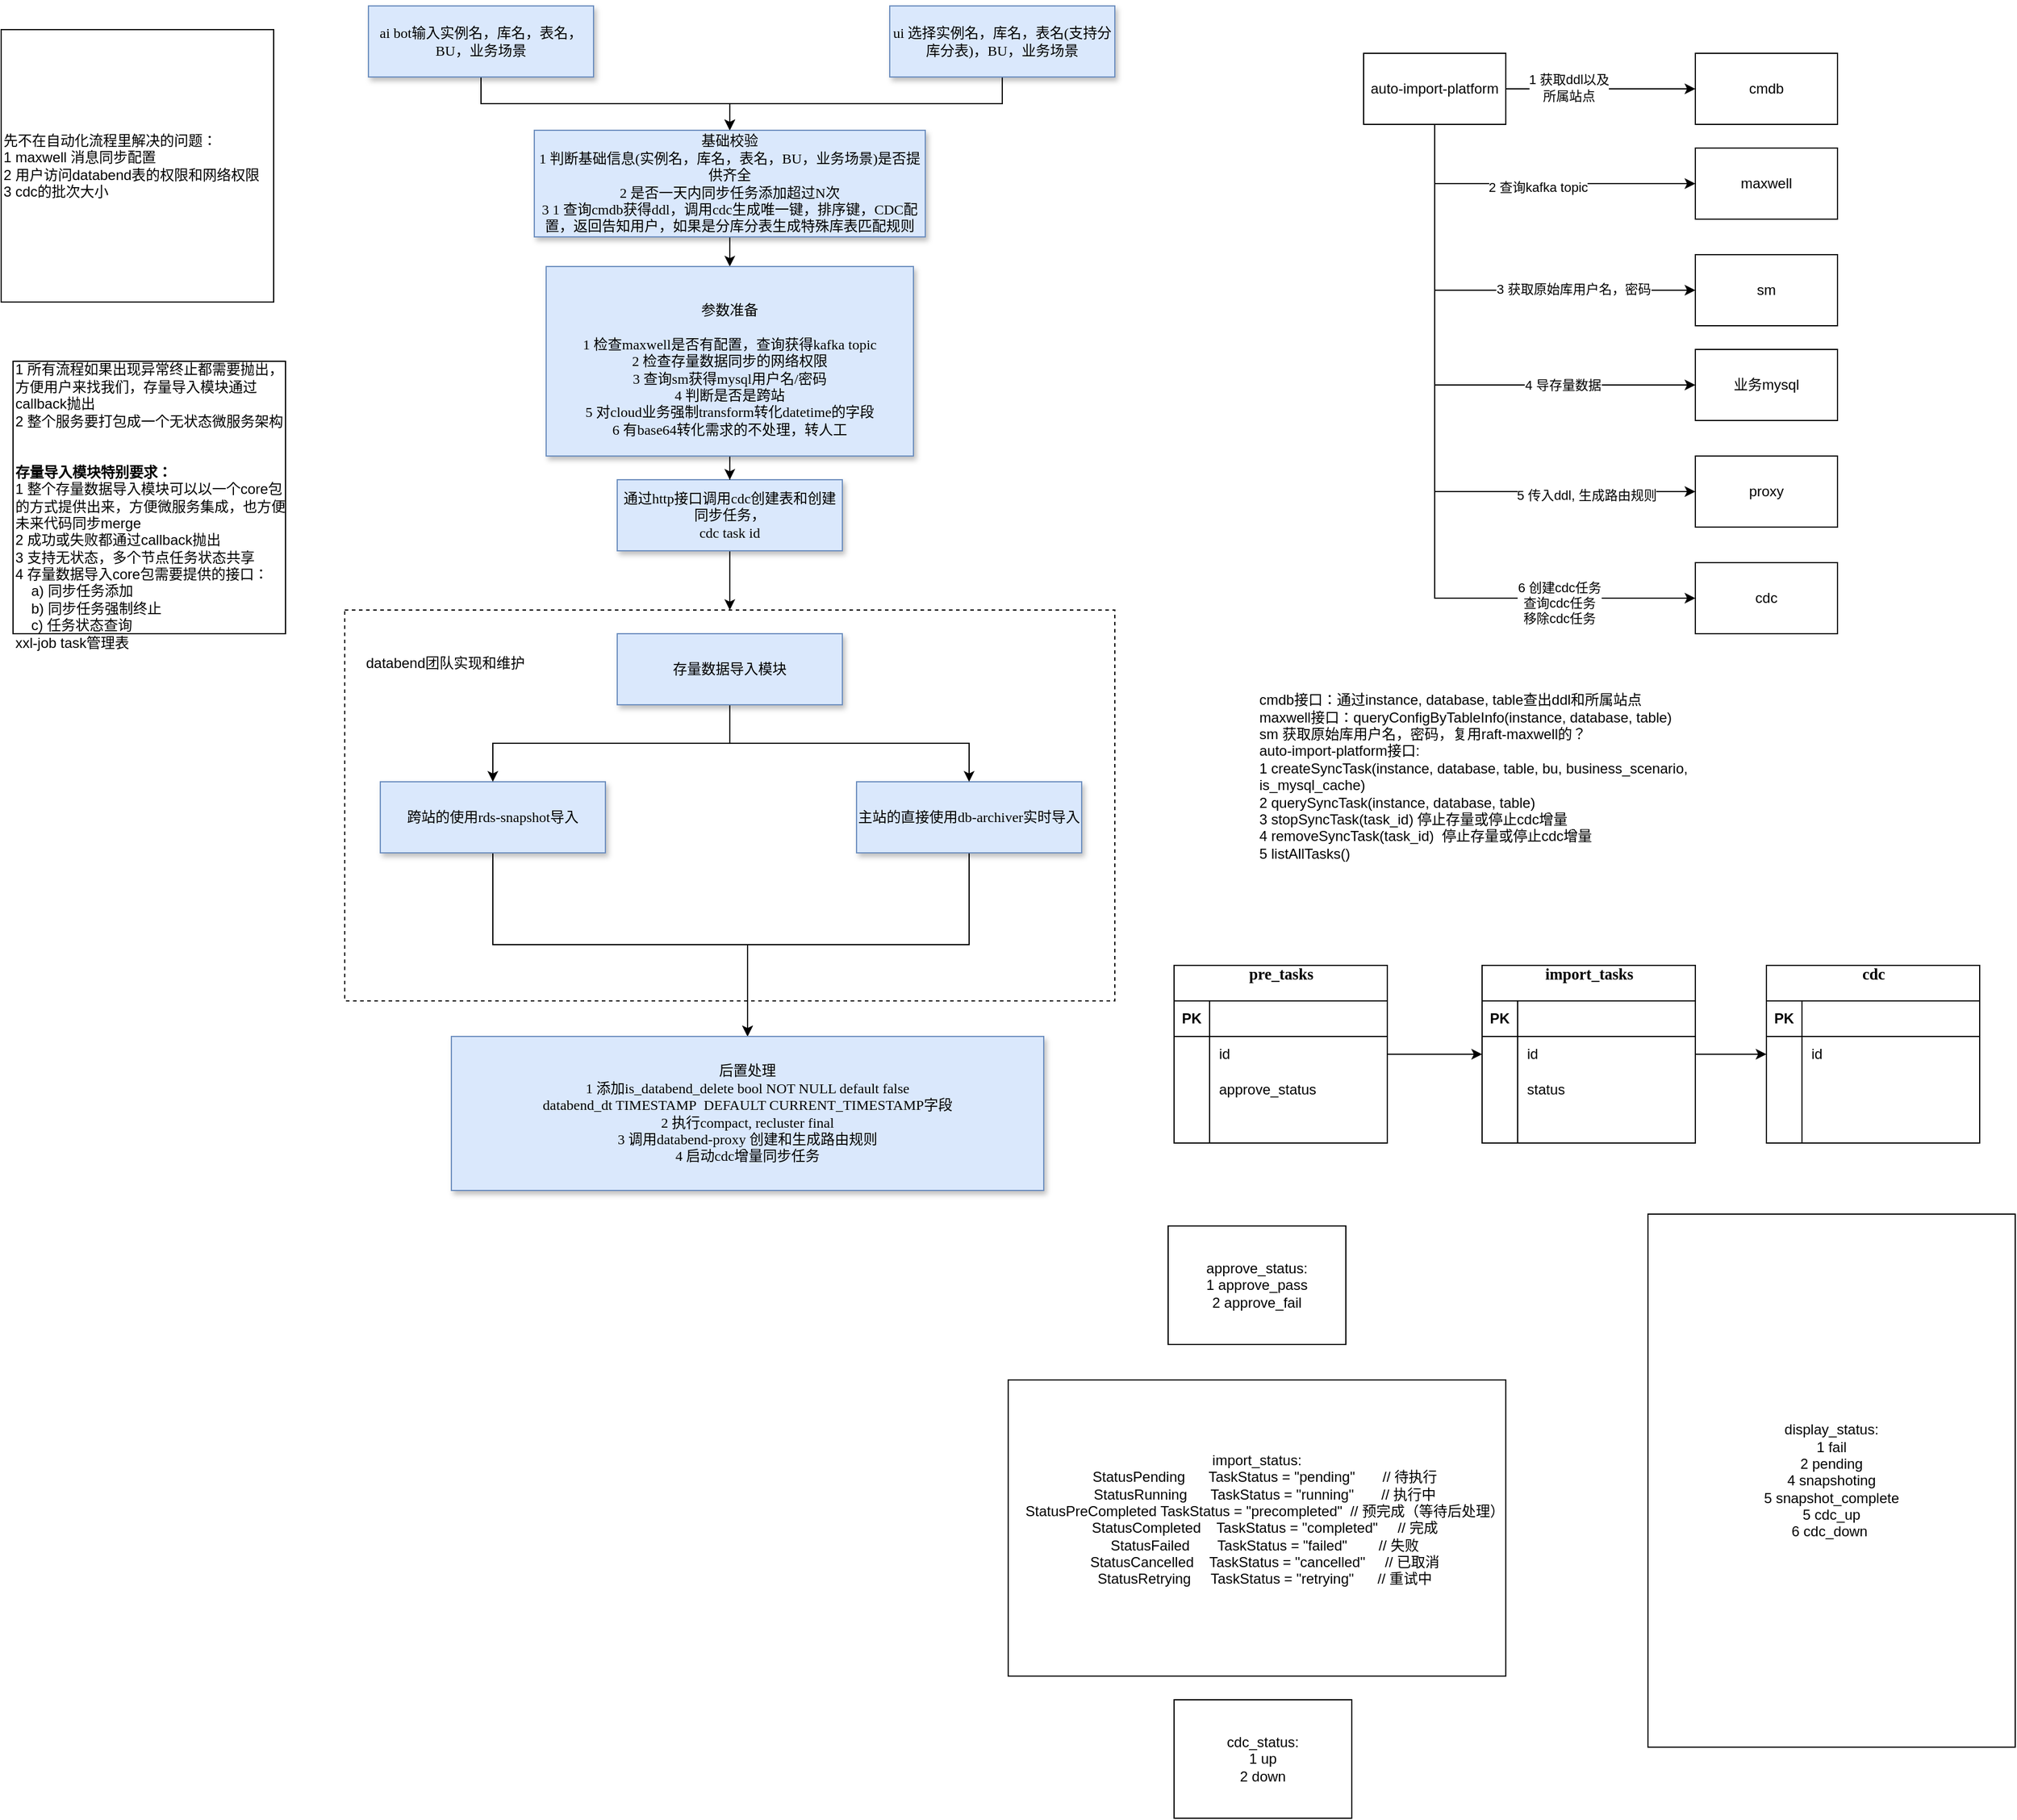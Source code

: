 <mxfile version="28.1.1">
  <diagram name="第 1 页" id="ok5eM8aEzvTDwAsDHWP3">
    <mxGraphModel dx="1234" dy="754" grid="1" gridSize="10" guides="1" tooltips="1" connect="1" arrows="1" fold="1" page="1" pageScale="1" pageWidth="3300" pageHeight="2339" math="0" shadow="0">
      <root>
        <mxCell id="0" />
        <mxCell id="1" parent="0" />
        <mxCell id="KAoqbuFpRRKg9R8WhbED-85" value="approve_status:&lt;div&gt;1 approve_pass&lt;/div&gt;&lt;div&gt;2 approve_fail&lt;/div&gt;" style="rounded=0;whiteSpace=wrap;html=1;" vertex="1" parent="1">
          <mxGeometry x="1005" y="1080" width="150" height="100" as="geometry" />
        </mxCell>
        <mxCell id="KAoqbuFpRRKg9R8WhbED-88" value="display_status:&lt;div&gt;1 fail&lt;/div&gt;&lt;div&gt;2 pending&lt;br&gt;&lt;/div&gt;&lt;div&gt;4 snapshoting&lt;/div&gt;&lt;div&gt;5 snapshot_complete&lt;/div&gt;&lt;div&gt;5 cdc_up&lt;/div&gt;&lt;div&gt;6 cdc_down&amp;nbsp;&lt;/div&gt;" style="rounded=0;whiteSpace=wrap;html=1;" vertex="1" parent="1">
          <mxGeometry x="1410" y="1070" width="310" height="450" as="geometry" />
        </mxCell>
        <mxCell id="xMNQ2bIqRYN8AZYjcFee-29" value="" style="rounded=0;whiteSpace=wrap;html=1;dashed=1;" parent="1" vertex="1">
          <mxGeometry x="310" y="560" width="650" height="330" as="geometry" />
        </mxCell>
        <mxCell id="xMNQ2bIqRYN8AZYjcFee-4" style="edgeStyle=orthogonalEdgeStyle;rounded=0;orthogonalLoop=1;jettySize=auto;html=1;exitX=0.5;exitY=1;exitDx=0;exitDy=0;entryX=0.5;entryY=0;entryDx=0;entryDy=0;" parent="1" source="xMNQ2bIqRYN8AZYjcFee-2" target="xMNQ2bIqRYN8AZYjcFee-3" edge="1">
          <mxGeometry relative="1" as="geometry" />
        </mxCell>
        <mxCell id="xMNQ2bIqRYN8AZYjcFee-2" value="ui 选择实例名，库名，表名(支持分库分表)，BU，业务场景" style="rounded=0;whiteSpace=wrap;html=1;fillColor=#dae8fc;strokeColor=#6c8ebf;shadow=1;fontFamily=Tahoma;" parent="1" vertex="1">
          <mxGeometry x="770" y="50" width="190" height="60" as="geometry" />
        </mxCell>
        <mxCell id="KAoqbuFpRRKg9R8WhbED-4" style="edgeStyle=orthogonalEdgeStyle;rounded=0;orthogonalLoop=1;jettySize=auto;html=1;exitX=0.5;exitY=1;exitDx=0;exitDy=0;entryX=0.5;entryY=0;entryDx=0;entryDy=0;" edge="1" parent="1" source="xMNQ2bIqRYN8AZYjcFee-3" target="KAoqbuFpRRKg9R8WhbED-3">
          <mxGeometry relative="1" as="geometry" />
        </mxCell>
        <mxCell id="xMNQ2bIqRYN8AZYjcFee-3" value="&lt;br&gt;基础校验&lt;br&gt;&lt;div&gt;1 判断基础信息(&lt;span style=&quot;background-color: transparent; color: light-dark(rgb(0, 0, 0), rgb(255, 255, 255));&quot;&gt;实例名，库名，表名，BU，业务场景&lt;/span&gt;&lt;span style=&quot;background-color: transparent; color: light-dark(rgb(0, 0, 0), rgb(255, 255, 255));&quot;&gt;)是否提供齐全&lt;/span&gt;&lt;/div&gt;&lt;div&gt;&lt;span style=&quot;background-color: transparent; color: light-dark(rgb(0, 0, 0), rgb(255, 255, 255));&quot;&gt;2 是否一天内同步任务添加超过N次&lt;/span&gt;&lt;/div&gt;&lt;div&gt;&lt;span style=&quot;background-color: transparent; color: light-dark(rgb(0, 0, 0), rgb(255, 255, 255));&quot;&gt;3&amp;nbsp;&lt;/span&gt;1 查询cmdb获得ddl&lt;span style=&quot;color: light-dark(rgb(0, 0, 0), rgb(255, 255, 255)); background-color: transparent;&quot;&gt;，调用cdc生成唯一键，排序键，CDC配置，返回告知用户，如果是分库分表生成特殊库表匹配规则&lt;/span&gt;&lt;span style=&quot;background-color: transparent; color: light-dark(rgb(0, 0, 0), rgb(255, 255, 255));&quot;&gt;&lt;br&gt;&lt;br&gt;&lt;/span&gt;&lt;/div&gt;" style="rounded=0;whiteSpace=wrap;html=1;fillColor=#dae8fc;strokeColor=#6c8ebf;shadow=1;fontFamily=Tahoma;" parent="1" vertex="1">
          <mxGeometry x="470" y="155" width="330" height="90" as="geometry" />
        </mxCell>
        <mxCell id="xMNQ2bIqRYN8AZYjcFee-16" style="edgeStyle=orthogonalEdgeStyle;rounded=0;orthogonalLoop=1;jettySize=auto;html=1;exitX=0.5;exitY=1;exitDx=0;exitDy=0;entryX=0.5;entryY=0;entryDx=0;entryDy=0;" parent="1" source="xMNQ2bIqRYN8AZYjcFee-5" target="xMNQ2bIqRYN8AZYjcFee-19" edge="1">
          <mxGeometry relative="1" as="geometry">
            <mxPoint x="655" y="870" as="targetPoint" />
          </mxGeometry>
        </mxCell>
        <mxCell id="xMNQ2bIqRYN8AZYjcFee-5" value="跨站的使用rds-snapshot导入" style="rounded=0;whiteSpace=wrap;html=1;fillColor=#dae8fc;strokeColor=#6c8ebf;shadow=1;fontFamily=Tahoma;" parent="1" vertex="1">
          <mxGeometry x="340" y="705" width="190" height="60" as="geometry" />
        </mxCell>
        <mxCell id="xMNQ2bIqRYN8AZYjcFee-11" style="edgeStyle=orthogonalEdgeStyle;rounded=0;orthogonalLoop=1;jettySize=auto;html=1;exitX=0.5;exitY=1;exitDx=0;exitDy=0;entryX=0.5;entryY=0;entryDx=0;entryDy=0;" parent="1" source="xMNQ2bIqRYN8AZYjcFee-6" edge="1" target="xMNQ2bIqRYN8AZYjcFee-29">
          <mxGeometry relative="1" as="geometry">
            <mxPoint x="635" y="550" as="targetPoint" />
          </mxGeometry>
        </mxCell>
        <mxCell id="xMNQ2bIqRYN8AZYjcFee-6" value="通过http接口调用cdc创建表和创建同步任务，&lt;div&gt;cdc task id&lt;/div&gt;" style="rounded=0;whiteSpace=wrap;html=1;fillColor=#dae8fc;strokeColor=#6c8ebf;shadow=1;fontFamily=Tahoma;" parent="1" vertex="1">
          <mxGeometry x="540" y="450" width="190" height="60" as="geometry" />
        </mxCell>
        <mxCell id="xMNQ2bIqRYN8AZYjcFee-18" style="edgeStyle=orthogonalEdgeStyle;rounded=0;orthogonalLoop=1;jettySize=auto;html=1;exitX=0.5;exitY=1;exitDx=0;exitDy=0;" parent="1" source="xMNQ2bIqRYN8AZYjcFee-8" target="xMNQ2bIqRYN8AZYjcFee-19" edge="1">
          <mxGeometry relative="1" as="geometry">
            <mxPoint x="655" y="870" as="targetPoint" />
          </mxGeometry>
        </mxCell>
        <mxCell id="xMNQ2bIqRYN8AZYjcFee-8" value="主站的直接使用db-archiver实时导入" style="rounded=0;whiteSpace=wrap;html=1;fillColor=#dae8fc;strokeColor=#6c8ebf;shadow=1;fontFamily=Tahoma;" parent="1" vertex="1">
          <mxGeometry x="742" y="705" width="190" height="60" as="geometry" />
        </mxCell>
        <mxCell id="xMNQ2bIqRYN8AZYjcFee-13" style="edgeStyle=orthogonalEdgeStyle;rounded=0;orthogonalLoop=1;jettySize=auto;html=1;exitX=0.5;exitY=1;exitDx=0;exitDy=0;entryX=0.5;entryY=0;entryDx=0;entryDy=0;" parent="1" source="xMNQ2bIqRYN8AZYjcFee-12" target="xMNQ2bIqRYN8AZYjcFee-5" edge="1">
          <mxGeometry relative="1" as="geometry" />
        </mxCell>
        <mxCell id="xMNQ2bIqRYN8AZYjcFee-14" style="edgeStyle=orthogonalEdgeStyle;rounded=0;orthogonalLoop=1;jettySize=auto;html=1;exitX=0.5;exitY=1;exitDx=0;exitDy=0;" parent="1" source="xMNQ2bIqRYN8AZYjcFee-12" target="xMNQ2bIqRYN8AZYjcFee-8" edge="1">
          <mxGeometry relative="1" as="geometry" />
        </mxCell>
        <mxCell id="xMNQ2bIqRYN8AZYjcFee-12" value="存量数据导入模块" style="rounded=0;whiteSpace=wrap;html=1;fillColor=#dae8fc;strokeColor=#6c8ebf;shadow=1;fontFamily=Tahoma;" parent="1" vertex="1">
          <mxGeometry x="540" y="580" width="190" height="60" as="geometry" />
        </mxCell>
        <mxCell id="xMNQ2bIqRYN8AZYjcFee-19" value="后置处理&lt;br&gt;1 添加&lt;span style=&quot;background-color: transparent;&quot;&gt;is_databend_delete bool NOT NULL default false&lt;/span&gt;&lt;div&gt;databend_dt TIMESTAMP&amp;nbsp; DEFAULT CURRENT_TIMESTAMP字段&lt;br&gt;2 执行compact, recluster final&lt;/div&gt;&lt;div&gt;3 调用databend-proxy 创建和生成路由规则&lt;/div&gt;&lt;div&gt;4 启动cdc增量同步任务&lt;/div&gt;" style="rounded=0;whiteSpace=wrap;html=1;fillColor=#dae8fc;strokeColor=#6c8ebf;shadow=1;fontFamily=Tahoma;" parent="1" vertex="1">
          <mxGeometry x="400" y="920" width="500" height="130" as="geometry" />
        </mxCell>
        <mxCell id="xMNQ2bIqRYN8AZYjcFee-22" value="先不在自动化流程里解决的问题：&lt;br&gt;1 maxwell 消息同步配置&lt;br&gt;2 用户访问databend表的权限和网络权限&lt;div&gt;3 cdc的批次大小&lt;/div&gt;" style="whiteSpace=wrap;html=1;aspect=fixed;align=left;" parent="1" vertex="1">
          <mxGeometry x="20" y="70" width="230" height="230" as="geometry" />
        </mxCell>
        <mxCell id="xMNQ2bIqRYN8AZYjcFee-24" value="&lt;div&gt;&lt;br&gt;&lt;/div&gt;&lt;div&gt;&lt;br&gt;&lt;/div&gt;1 所有流程如果出现异常终止都需要抛出，方便用户来找我们，存量导入模块通过callback抛出&lt;br&gt;2 整个服务要打包成一个无状态微服务架构&lt;br&gt;&lt;br&gt;&lt;br&gt;&lt;b&gt;存量导入模块特别要求：&lt;br&gt;&lt;/b&gt;1 整个存量数据导入模块可以以一个core包的方式提供出来，方便微服务集成，也方便未来代码同步merge&lt;br&gt;2 成功或失败都通过callback抛出&lt;div&gt;3 支持无状态，多个节点任务状态共享&lt;br&gt;&lt;div&gt;4 存量数据导入core包需要提供的接口：&lt;/div&gt;&lt;div&gt;&amp;nbsp; &amp;nbsp; a) 同步任务添加&lt;br&gt;&amp;nbsp; &amp;nbsp; b) 同步任务强制终止&lt;br&gt;&amp;nbsp; &amp;nbsp; c) 任务状态查询&lt;/div&gt;&lt;/div&gt;&lt;div&gt;xxl-job task管理表&lt;/div&gt;&lt;div&gt;&lt;br&gt;&lt;/div&gt;" style="whiteSpace=wrap;html=1;aspect=fixed;align=left;" parent="1" vertex="1">
          <mxGeometry x="30" y="350" width="230" height="230" as="geometry" />
        </mxCell>
        <mxCell id="xMNQ2bIqRYN8AZYjcFee-25" value="databend团队实现和维护" style="text;html=1;align=center;verticalAlign=middle;whiteSpace=wrap;rounded=0;" parent="1" vertex="1">
          <mxGeometry x="320" y="590" width="150" height="30" as="geometry" />
        </mxCell>
        <mxCell id="xMNQ2bIqRYN8AZYjcFee-27" style="edgeStyle=orthogonalEdgeStyle;rounded=0;orthogonalLoop=1;jettySize=auto;html=1;exitX=0.5;exitY=1;exitDx=0;exitDy=0;" parent="1" edge="1">
          <mxGeometry relative="1" as="geometry">
            <mxPoint x="650" y="1110" as="sourcePoint" />
            <mxPoint x="650" y="1110" as="targetPoint" />
          </mxGeometry>
        </mxCell>
        <mxCell id="KAoqbuFpRRKg9R8WhbED-2" style="edgeStyle=orthogonalEdgeStyle;rounded=0;orthogonalLoop=1;jettySize=auto;html=1;exitX=0.5;exitY=1;exitDx=0;exitDy=0;entryX=0.5;entryY=0;entryDx=0;entryDy=0;" edge="1" parent="1" source="KAoqbuFpRRKg9R8WhbED-1" target="xMNQ2bIqRYN8AZYjcFee-3">
          <mxGeometry relative="1" as="geometry" />
        </mxCell>
        <mxCell id="KAoqbuFpRRKg9R8WhbED-1" value="ai bot输入实例名，库名，表名，BU，业务场景" style="rounded=0;whiteSpace=wrap;html=1;fillColor=#dae8fc;strokeColor=#6c8ebf;shadow=1;fontFamily=Tahoma;" vertex="1" parent="1">
          <mxGeometry x="330" y="50" width="190" height="60" as="geometry" />
        </mxCell>
        <mxCell id="KAoqbuFpRRKg9R8WhbED-5" style="edgeStyle=orthogonalEdgeStyle;rounded=0;orthogonalLoop=1;jettySize=auto;html=1;exitX=0.5;exitY=1;exitDx=0;exitDy=0;" edge="1" parent="1" source="KAoqbuFpRRKg9R8WhbED-3" target="xMNQ2bIqRYN8AZYjcFee-6">
          <mxGeometry relative="1" as="geometry" />
        </mxCell>
        <mxCell id="KAoqbuFpRRKg9R8WhbED-3" value="&lt;br&gt;参数准备&lt;div&gt;&lt;div&gt;&lt;br&gt;&lt;/div&gt;&lt;div&gt;&lt;span style=&quot;background-color: transparent; color: light-dark(rgb(0, 0, 0), rgb(255, 255, 255));&quot;&gt;1 检查maxwell是否有配置，查询获得kafka topic&lt;/span&gt;&lt;/div&gt;&lt;div&gt;&lt;span style=&quot;background-color: transparent; color: light-dark(rgb(0, 0, 0), rgb(255, 255, 255));&quot;&gt;2 检查存量数据同步的网络权限&lt;/span&gt;&lt;/div&gt;3 查询sm获得mysql用户名/密码&lt;br&gt;4 判断是否是跨站&lt;br&gt;5 对cloud业务强制transform转化datetime的字段&lt;div&gt;6 有base64转化需求的不处理，转人工&lt;/div&gt;&lt;/div&gt;" style="rounded=0;whiteSpace=wrap;html=1;fillColor=#dae8fc;strokeColor=#6c8ebf;shadow=1;fontFamily=Tahoma;" vertex="1" parent="1">
          <mxGeometry x="480" y="270" width="310" height="160" as="geometry" />
        </mxCell>
        <mxCell id="KAoqbuFpRRKg9R8WhbED-12" style="edgeStyle=orthogonalEdgeStyle;rounded=0;orthogonalLoop=1;jettySize=auto;html=1;exitX=1;exitY=0.5;exitDx=0;exitDy=0;entryX=0;entryY=0.5;entryDx=0;entryDy=0;" edge="1" parent="1" source="KAoqbuFpRRKg9R8WhbED-6" target="KAoqbuFpRRKg9R8WhbED-7">
          <mxGeometry relative="1" as="geometry" />
        </mxCell>
        <mxCell id="KAoqbuFpRRKg9R8WhbED-13" value="1 获取ddl以及&lt;div&gt;所属站点&lt;/div&gt;" style="edgeLabel;html=1;align=center;verticalAlign=middle;resizable=0;points=[];" vertex="1" connectable="0" parent="KAoqbuFpRRKg9R8WhbED-12">
          <mxGeometry x="-0.338" y="1" relative="1" as="geometry">
            <mxPoint as="offset" />
          </mxGeometry>
        </mxCell>
        <mxCell id="KAoqbuFpRRKg9R8WhbED-14" style="edgeStyle=orthogonalEdgeStyle;rounded=0;orthogonalLoop=1;jettySize=auto;html=1;exitX=0.5;exitY=1;exitDx=0;exitDy=0;entryX=0;entryY=0.5;entryDx=0;entryDy=0;" edge="1" parent="1" source="KAoqbuFpRRKg9R8WhbED-6" target="KAoqbuFpRRKg9R8WhbED-8">
          <mxGeometry relative="1" as="geometry" />
        </mxCell>
        <mxCell id="KAoqbuFpRRKg9R8WhbED-15" value="2 查询kafka topic" style="edgeLabel;html=1;align=center;verticalAlign=middle;resizable=0;points=[];" vertex="1" connectable="0" parent="KAoqbuFpRRKg9R8WhbED-14">
          <mxGeometry x="0.015" y="-3" relative="1" as="geometry">
            <mxPoint as="offset" />
          </mxGeometry>
        </mxCell>
        <mxCell id="KAoqbuFpRRKg9R8WhbED-17" style="edgeStyle=orthogonalEdgeStyle;rounded=0;orthogonalLoop=1;jettySize=auto;html=1;exitX=0.5;exitY=1;exitDx=0;exitDy=0;entryX=0;entryY=0.5;entryDx=0;entryDy=0;" edge="1" parent="1" source="KAoqbuFpRRKg9R8WhbED-6" target="KAoqbuFpRRKg9R8WhbED-11">
          <mxGeometry relative="1" as="geometry" />
        </mxCell>
        <mxCell id="KAoqbuFpRRKg9R8WhbED-19" value="3 获取原始库用户名，密码" style="edgeLabel;html=1;align=center;verticalAlign=middle;resizable=0;points=[];" vertex="1" connectable="0" parent="KAoqbuFpRRKg9R8WhbED-17">
          <mxGeometry x="0.428" y="1" relative="1" as="geometry">
            <mxPoint as="offset" />
          </mxGeometry>
        </mxCell>
        <mxCell id="KAoqbuFpRRKg9R8WhbED-20" style="edgeStyle=orthogonalEdgeStyle;rounded=0;orthogonalLoop=1;jettySize=auto;html=1;exitX=0.5;exitY=1;exitDx=0;exitDy=0;entryX=0;entryY=0.5;entryDx=0;entryDy=0;" edge="1" parent="1" source="KAoqbuFpRRKg9R8WhbED-6" target="KAoqbuFpRRKg9R8WhbED-16">
          <mxGeometry relative="1" as="geometry" />
        </mxCell>
        <mxCell id="KAoqbuFpRRKg9R8WhbED-21" value="4 导存量数据" style="edgeLabel;html=1;align=center;verticalAlign=middle;resizable=0;points=[];" vertex="1" connectable="0" parent="KAoqbuFpRRKg9R8WhbED-20">
          <mxGeometry x="0.491" relative="1" as="geometry">
            <mxPoint as="offset" />
          </mxGeometry>
        </mxCell>
        <mxCell id="KAoqbuFpRRKg9R8WhbED-22" style="edgeStyle=orthogonalEdgeStyle;rounded=0;orthogonalLoop=1;jettySize=auto;html=1;exitX=0.5;exitY=1;exitDx=0;exitDy=0;entryX=0;entryY=0.5;entryDx=0;entryDy=0;" edge="1" parent="1" source="KAoqbuFpRRKg9R8WhbED-6" target="KAoqbuFpRRKg9R8WhbED-10">
          <mxGeometry relative="1" as="geometry" />
        </mxCell>
        <mxCell id="KAoqbuFpRRKg9R8WhbED-25" value="5 传入ddl, 生成路由规则" style="edgeLabel;html=1;align=center;verticalAlign=middle;resizable=0;points=[];" vertex="1" connectable="0" parent="KAoqbuFpRRKg9R8WhbED-22">
          <mxGeometry x="0.653" y="-3" relative="1" as="geometry">
            <mxPoint as="offset" />
          </mxGeometry>
        </mxCell>
        <mxCell id="KAoqbuFpRRKg9R8WhbED-26" style="edgeStyle=orthogonalEdgeStyle;rounded=0;orthogonalLoop=1;jettySize=auto;html=1;exitX=0.5;exitY=1;exitDx=0;exitDy=0;entryX=0;entryY=0.5;entryDx=0;entryDy=0;" edge="1" parent="1" source="KAoqbuFpRRKg9R8WhbED-6" target="KAoqbuFpRRKg9R8WhbED-9">
          <mxGeometry relative="1" as="geometry" />
        </mxCell>
        <mxCell id="KAoqbuFpRRKg9R8WhbED-27" value="6 创建cdc任务&lt;div&gt;查询cdc任务&lt;/div&gt;&lt;div&gt;移除cdc任务&lt;/div&gt;" style="edgeLabel;html=1;align=center;verticalAlign=middle;resizable=0;points=[];" vertex="1" connectable="0" parent="KAoqbuFpRRKg9R8WhbED-26">
          <mxGeometry x="0.629" y="-4" relative="1" as="geometry">
            <mxPoint as="offset" />
          </mxGeometry>
        </mxCell>
        <mxCell id="KAoqbuFpRRKg9R8WhbED-6" value="auto-import-platform" style="rounded=0;whiteSpace=wrap;html=1;" vertex="1" parent="1">
          <mxGeometry x="1170" y="90" width="120" height="60" as="geometry" />
        </mxCell>
        <mxCell id="KAoqbuFpRRKg9R8WhbED-7" value="cmdb" style="rounded=0;whiteSpace=wrap;html=1;" vertex="1" parent="1">
          <mxGeometry x="1450" y="90" width="120" height="60" as="geometry" />
        </mxCell>
        <mxCell id="KAoqbuFpRRKg9R8WhbED-8" value="maxwell" style="rounded=0;whiteSpace=wrap;html=1;" vertex="1" parent="1">
          <mxGeometry x="1450" y="170" width="120" height="60" as="geometry" />
        </mxCell>
        <mxCell id="KAoqbuFpRRKg9R8WhbED-9" value="cdc" style="rounded=0;whiteSpace=wrap;html=1;" vertex="1" parent="1">
          <mxGeometry x="1450" y="520" width="120" height="60" as="geometry" />
        </mxCell>
        <mxCell id="KAoqbuFpRRKg9R8WhbED-10" value="proxy" style="rounded=0;whiteSpace=wrap;html=1;" vertex="1" parent="1">
          <mxGeometry x="1450" y="430" width="120" height="60" as="geometry" />
        </mxCell>
        <mxCell id="KAoqbuFpRRKg9R8WhbED-11" value="sm" style="rounded=0;whiteSpace=wrap;html=1;" vertex="1" parent="1">
          <mxGeometry x="1450" y="260" width="120" height="60" as="geometry" />
        </mxCell>
        <mxCell id="KAoqbuFpRRKg9R8WhbED-16" value="业务mysql" style="rounded=0;whiteSpace=wrap;html=1;" vertex="1" parent="1">
          <mxGeometry x="1450" y="340" width="120" height="60" as="geometry" />
        </mxCell>
        <mxCell id="KAoqbuFpRRKg9R8WhbED-28" value="&lt;div&gt;cmdb接口：通过instance, database, table查出ddl和所属站点&lt;/div&gt;maxwell接口：queryConfigByTableInfo(instance, database, table)&lt;div&gt;sm 获取原始库用户名，密码，复用raft-maxwell的？&lt;br&gt;&lt;div&gt;auto-import-platform接口:&amp;nbsp;&lt;/div&gt;&lt;div&gt;1 createSyncTask(&lt;span style=&quot;background-color: transparent; color: light-dark(rgb(0, 0, 0), rgb(255, 255, 255));&quot;&gt;instance, database, table, bu,&amp;nbsp;&lt;/span&gt;&lt;span style=&quot;background-color: transparent;&quot;&gt;business_scenario, is_mysql_cache&lt;/span&gt;&lt;span style=&quot;background-color: transparent; color: light-dark(rgb(0, 0, 0), rgb(255, 255, 255));&quot;&gt;)&lt;/span&gt;&lt;/div&gt;&lt;div&gt;&lt;span style=&quot;background-color: transparent; color: light-dark(rgb(0, 0, 0), rgb(255, 255, 255));&quot;&gt;2 querySyncTask&lt;/span&gt;&lt;span style=&quot;background-color: transparent; color: light-dark(rgb(0, 0, 0), rgb(255, 255, 255));&quot;&gt;(&lt;/span&gt;&lt;span style=&quot;background-color: transparent; color: light-dark(rgb(0, 0, 0), rgb(255, 255, 255));&quot;&gt;instance, database, table&lt;/span&gt;&lt;span style=&quot;background-color: transparent; color: light-dark(rgb(0, 0, 0), rgb(255, 255, 255));&quot;&gt;)&lt;/span&gt;&lt;/div&gt;&lt;div&gt;&lt;span style=&quot;background-color: transparent; color: light-dark(rgb(0, 0, 0), rgb(255, 255, 255));&quot;&gt;3 stop&lt;/span&gt;&lt;span style=&quot;background-color: transparent; color: light-dark(rgb(0, 0, 0), rgb(255, 255, 255));&quot;&gt;SyncTask&lt;/span&gt;&lt;span style=&quot;background-color: transparent; color: light-dark(rgb(0, 0, 0), rgb(255, 255, 255));&quot;&gt;(task_id&lt;/span&gt;&lt;span style=&quot;background-color: transparent; color: light-dark(rgb(0, 0, 0), rgb(255, 255, 255));&quot;&gt;) 停止存量或停止cdc增量&lt;/span&gt;&lt;/div&gt;&lt;div&gt;&lt;span style=&quot;background-color: transparent; color: light-dark(rgb(0, 0, 0), rgb(255, 255, 255));&quot;&gt;4 removeSyncTask&lt;/span&gt;&lt;span style=&quot;background-color: transparent; color: light-dark(rgb(0, 0, 0), rgb(255, 255, 255));&quot;&gt;(task_id&lt;/span&gt;&lt;span style=&quot;background-color: transparent; color: light-dark(rgb(0, 0, 0), rgb(255, 255, 255));&quot;&gt;)&amp;nbsp;&amp;nbsp;&lt;/span&gt;&lt;span style=&quot;background-color: transparent; color: light-dark(rgb(0, 0, 0), rgb(255, 255, 255));&quot;&gt;停止存量或停止cdc增量&lt;/span&gt;&lt;/div&gt;&lt;div&gt;&lt;span style=&quot;background-color: transparent; color: light-dark(rgb(0, 0, 0), rgb(255, 255, 255));&quot;&gt;5 listAllTasks()&lt;/span&gt;&lt;/div&gt;&lt;div&gt;&lt;br&gt;&lt;/div&gt;&lt;div&gt;&lt;span style=&quot;background-color: transparent; color: light-dark(rgb(0, 0, 0), rgb(255, 255, 255));&quot;&gt;&lt;br&gt;&lt;/span&gt;&lt;/div&gt;&lt;/div&gt;" style="text;html=1;align=left;verticalAlign=middle;whiteSpace=wrap;rounded=0;" vertex="1" parent="1">
          <mxGeometry x="1080" y="590" width="400" height="250" as="geometry" />
        </mxCell>
        <mxCell id="KAoqbuFpRRKg9R8WhbED-30" value="&lt;div&gt;&lt;span style=&quot;font-size: 9.95pt; font-family: &amp;quot;PingFang SC&amp;quot;;&quot;&gt;import_tasks&lt;/span&gt;&lt;/div&gt;&lt;div&gt;&lt;br/&gt;&lt;/div&gt;" style="shape=table;startSize=30;container=1;collapsible=1;childLayout=tableLayout;fixedRows=1;rowLines=0;fontStyle=1;align=center;resizeLast=1;html=1;" vertex="1" parent="1">
          <mxGeometry x="1270" y="860" width="180" height="150" as="geometry" />
        </mxCell>
        <mxCell id="KAoqbuFpRRKg9R8WhbED-31" value="" style="shape=tableRow;horizontal=0;startSize=0;swimlaneHead=0;swimlaneBody=0;fillColor=none;collapsible=0;dropTarget=0;points=[[0,0.5],[1,0.5]];portConstraint=eastwest;top=0;left=0;right=0;bottom=1;" vertex="1" parent="KAoqbuFpRRKg9R8WhbED-30">
          <mxGeometry y="30" width="180" height="30" as="geometry" />
        </mxCell>
        <mxCell id="KAoqbuFpRRKg9R8WhbED-32" value="PK" style="shape=partialRectangle;connectable=0;fillColor=none;top=0;left=0;bottom=0;right=0;fontStyle=1;overflow=hidden;whiteSpace=wrap;html=1;" vertex="1" parent="KAoqbuFpRRKg9R8WhbED-31">
          <mxGeometry width="30" height="30" as="geometry">
            <mxRectangle width="30" height="30" as="alternateBounds" />
          </mxGeometry>
        </mxCell>
        <mxCell id="KAoqbuFpRRKg9R8WhbED-33" value="" style="shape=partialRectangle;connectable=0;fillColor=none;top=0;left=0;bottom=0;right=0;align=left;spacingLeft=6;fontStyle=5;overflow=hidden;whiteSpace=wrap;html=1;" vertex="1" parent="KAoqbuFpRRKg9R8WhbED-31">
          <mxGeometry x="30" width="150" height="30" as="geometry">
            <mxRectangle width="150" height="30" as="alternateBounds" />
          </mxGeometry>
        </mxCell>
        <mxCell id="KAoqbuFpRRKg9R8WhbED-34" value="" style="shape=tableRow;horizontal=0;startSize=0;swimlaneHead=0;swimlaneBody=0;fillColor=none;collapsible=0;dropTarget=0;points=[[0,0.5],[1,0.5]];portConstraint=eastwest;top=0;left=0;right=0;bottom=0;" vertex="1" parent="KAoqbuFpRRKg9R8WhbED-30">
          <mxGeometry y="60" width="180" height="30" as="geometry" />
        </mxCell>
        <mxCell id="KAoqbuFpRRKg9R8WhbED-35" value="" style="shape=partialRectangle;connectable=0;fillColor=none;top=0;left=0;bottom=0;right=0;editable=1;overflow=hidden;whiteSpace=wrap;html=1;" vertex="1" parent="KAoqbuFpRRKg9R8WhbED-34">
          <mxGeometry width="30" height="30" as="geometry">
            <mxRectangle width="30" height="30" as="alternateBounds" />
          </mxGeometry>
        </mxCell>
        <mxCell id="KAoqbuFpRRKg9R8WhbED-36" value="id" style="shape=partialRectangle;connectable=0;fillColor=none;top=0;left=0;bottom=0;right=0;align=left;spacingLeft=6;overflow=hidden;whiteSpace=wrap;html=1;" vertex="1" parent="KAoqbuFpRRKg9R8WhbED-34">
          <mxGeometry x="30" width="150" height="30" as="geometry">
            <mxRectangle width="150" height="30" as="alternateBounds" />
          </mxGeometry>
        </mxCell>
        <mxCell id="KAoqbuFpRRKg9R8WhbED-37" value="" style="shape=tableRow;horizontal=0;startSize=0;swimlaneHead=0;swimlaneBody=0;fillColor=none;collapsible=0;dropTarget=0;points=[[0,0.5],[1,0.5]];portConstraint=eastwest;top=0;left=0;right=0;bottom=0;" vertex="1" parent="KAoqbuFpRRKg9R8WhbED-30">
          <mxGeometry y="90" width="180" height="30" as="geometry" />
        </mxCell>
        <mxCell id="KAoqbuFpRRKg9R8WhbED-38" value="" style="shape=partialRectangle;connectable=0;fillColor=none;top=0;left=0;bottom=0;right=0;editable=1;overflow=hidden;whiteSpace=wrap;html=1;" vertex="1" parent="KAoqbuFpRRKg9R8WhbED-37">
          <mxGeometry width="30" height="30" as="geometry">
            <mxRectangle width="30" height="30" as="alternateBounds" />
          </mxGeometry>
        </mxCell>
        <mxCell id="KAoqbuFpRRKg9R8WhbED-39" value="status" style="shape=partialRectangle;connectable=0;fillColor=none;top=0;left=0;bottom=0;right=0;align=left;spacingLeft=6;overflow=hidden;whiteSpace=wrap;html=1;" vertex="1" parent="KAoqbuFpRRKg9R8WhbED-37">
          <mxGeometry x="30" width="150" height="30" as="geometry">
            <mxRectangle width="150" height="30" as="alternateBounds" />
          </mxGeometry>
        </mxCell>
        <mxCell id="KAoqbuFpRRKg9R8WhbED-40" value="" style="shape=tableRow;horizontal=0;startSize=0;swimlaneHead=0;swimlaneBody=0;fillColor=none;collapsible=0;dropTarget=0;points=[[0,0.5],[1,0.5]];portConstraint=eastwest;top=0;left=0;right=0;bottom=0;" vertex="1" parent="KAoqbuFpRRKg9R8WhbED-30">
          <mxGeometry y="120" width="180" height="30" as="geometry" />
        </mxCell>
        <mxCell id="KAoqbuFpRRKg9R8WhbED-41" value="" style="shape=partialRectangle;connectable=0;fillColor=none;top=0;left=0;bottom=0;right=0;editable=1;overflow=hidden;whiteSpace=wrap;html=1;" vertex="1" parent="KAoqbuFpRRKg9R8WhbED-40">
          <mxGeometry width="30" height="30" as="geometry">
            <mxRectangle width="30" height="30" as="alternateBounds" />
          </mxGeometry>
        </mxCell>
        <mxCell id="KAoqbuFpRRKg9R8WhbED-42" value="" style="shape=partialRectangle;connectable=0;fillColor=none;top=0;left=0;bottom=0;right=0;align=left;spacingLeft=6;overflow=hidden;whiteSpace=wrap;html=1;" vertex="1" parent="KAoqbuFpRRKg9R8WhbED-40">
          <mxGeometry x="30" width="150" height="30" as="geometry">
            <mxRectangle width="150" height="30" as="alternateBounds" />
          </mxGeometry>
        </mxCell>
        <mxCell id="KAoqbuFpRRKg9R8WhbED-43" value="&lt;div&gt;&lt;span style=&quot;font-size: 9.95pt; font-family: &amp;quot;PingFang SC&amp;quot;;&quot;&gt;pre_tasks&lt;/span&gt;&lt;/div&gt;&lt;div&gt;&lt;br&gt;&lt;/div&gt;" style="shape=table;startSize=30;container=1;collapsible=1;childLayout=tableLayout;fixedRows=1;rowLines=0;fontStyle=1;align=center;resizeLast=1;html=1;" vertex="1" parent="1">
          <mxGeometry x="1010" y="860" width="180" height="150" as="geometry" />
        </mxCell>
        <mxCell id="KAoqbuFpRRKg9R8WhbED-44" value="" style="shape=tableRow;horizontal=0;startSize=0;swimlaneHead=0;swimlaneBody=0;fillColor=none;collapsible=0;dropTarget=0;points=[[0,0.5],[1,0.5]];portConstraint=eastwest;top=0;left=0;right=0;bottom=1;" vertex="1" parent="KAoqbuFpRRKg9R8WhbED-43">
          <mxGeometry y="30" width="180" height="30" as="geometry" />
        </mxCell>
        <mxCell id="KAoqbuFpRRKg9R8WhbED-45" value="PK" style="shape=partialRectangle;connectable=0;fillColor=none;top=0;left=0;bottom=0;right=0;fontStyle=1;overflow=hidden;whiteSpace=wrap;html=1;" vertex="1" parent="KAoqbuFpRRKg9R8WhbED-44">
          <mxGeometry width="30" height="30" as="geometry">
            <mxRectangle width="30" height="30" as="alternateBounds" />
          </mxGeometry>
        </mxCell>
        <mxCell id="KAoqbuFpRRKg9R8WhbED-46" value="" style="shape=partialRectangle;connectable=0;fillColor=none;top=0;left=0;bottom=0;right=0;align=left;spacingLeft=6;fontStyle=5;overflow=hidden;whiteSpace=wrap;html=1;" vertex="1" parent="KAoqbuFpRRKg9R8WhbED-44">
          <mxGeometry x="30" width="150" height="30" as="geometry">
            <mxRectangle width="150" height="30" as="alternateBounds" />
          </mxGeometry>
        </mxCell>
        <mxCell id="KAoqbuFpRRKg9R8WhbED-47" value="" style="shape=tableRow;horizontal=0;startSize=0;swimlaneHead=0;swimlaneBody=0;fillColor=none;collapsible=0;dropTarget=0;points=[[0,0.5],[1,0.5]];portConstraint=eastwest;top=0;left=0;right=0;bottom=0;" vertex="1" parent="KAoqbuFpRRKg9R8WhbED-43">
          <mxGeometry y="60" width="180" height="30" as="geometry" />
        </mxCell>
        <mxCell id="KAoqbuFpRRKg9R8WhbED-48" value="" style="shape=partialRectangle;connectable=0;fillColor=none;top=0;left=0;bottom=0;right=0;editable=1;overflow=hidden;whiteSpace=wrap;html=1;" vertex="1" parent="KAoqbuFpRRKg9R8WhbED-47">
          <mxGeometry width="30" height="30" as="geometry">
            <mxRectangle width="30" height="30" as="alternateBounds" />
          </mxGeometry>
        </mxCell>
        <mxCell id="KAoqbuFpRRKg9R8WhbED-49" value="id" style="shape=partialRectangle;connectable=0;fillColor=none;top=0;left=0;bottom=0;right=0;align=left;spacingLeft=6;overflow=hidden;whiteSpace=wrap;html=1;" vertex="1" parent="KAoqbuFpRRKg9R8WhbED-47">
          <mxGeometry x="30" width="150" height="30" as="geometry">
            <mxRectangle width="150" height="30" as="alternateBounds" />
          </mxGeometry>
        </mxCell>
        <mxCell id="KAoqbuFpRRKg9R8WhbED-50" value="" style="shape=tableRow;horizontal=0;startSize=0;swimlaneHead=0;swimlaneBody=0;fillColor=none;collapsible=0;dropTarget=0;points=[[0,0.5],[1,0.5]];portConstraint=eastwest;top=0;left=0;right=0;bottom=0;" vertex="1" parent="KAoqbuFpRRKg9R8WhbED-43">
          <mxGeometry y="90" width="180" height="30" as="geometry" />
        </mxCell>
        <mxCell id="KAoqbuFpRRKg9R8WhbED-51" value="" style="shape=partialRectangle;connectable=0;fillColor=none;top=0;left=0;bottom=0;right=0;editable=1;overflow=hidden;whiteSpace=wrap;html=1;" vertex="1" parent="KAoqbuFpRRKg9R8WhbED-50">
          <mxGeometry width="30" height="30" as="geometry">
            <mxRectangle width="30" height="30" as="alternateBounds" />
          </mxGeometry>
        </mxCell>
        <mxCell id="KAoqbuFpRRKg9R8WhbED-52" value="approve_status" style="shape=partialRectangle;connectable=0;fillColor=none;top=0;left=0;bottom=0;right=0;align=left;spacingLeft=6;overflow=hidden;whiteSpace=wrap;html=1;" vertex="1" parent="KAoqbuFpRRKg9R8WhbED-50">
          <mxGeometry x="30" width="150" height="30" as="geometry">
            <mxRectangle width="150" height="30" as="alternateBounds" />
          </mxGeometry>
        </mxCell>
        <mxCell id="KAoqbuFpRRKg9R8WhbED-53" value="" style="shape=tableRow;horizontal=0;startSize=0;swimlaneHead=0;swimlaneBody=0;fillColor=none;collapsible=0;dropTarget=0;points=[[0,0.5],[1,0.5]];portConstraint=eastwest;top=0;left=0;right=0;bottom=0;" vertex="1" parent="KAoqbuFpRRKg9R8WhbED-43">
          <mxGeometry y="120" width="180" height="30" as="geometry" />
        </mxCell>
        <mxCell id="KAoqbuFpRRKg9R8WhbED-54" value="" style="shape=partialRectangle;connectable=0;fillColor=none;top=0;left=0;bottom=0;right=0;editable=1;overflow=hidden;whiteSpace=wrap;html=1;" vertex="1" parent="KAoqbuFpRRKg9R8WhbED-53">
          <mxGeometry width="30" height="30" as="geometry">
            <mxRectangle width="30" height="30" as="alternateBounds" />
          </mxGeometry>
        </mxCell>
        <mxCell id="KAoqbuFpRRKg9R8WhbED-55" value="" style="shape=partialRectangle;connectable=0;fillColor=none;top=0;left=0;bottom=0;right=0;align=left;spacingLeft=6;overflow=hidden;whiteSpace=wrap;html=1;" vertex="1" parent="KAoqbuFpRRKg9R8WhbED-53">
          <mxGeometry x="30" width="150" height="30" as="geometry">
            <mxRectangle width="150" height="30" as="alternateBounds" />
          </mxGeometry>
        </mxCell>
        <mxCell id="KAoqbuFpRRKg9R8WhbED-68" style="edgeStyle=orthogonalEdgeStyle;rounded=0;orthogonalLoop=1;jettySize=auto;html=1;exitX=1;exitY=0.5;exitDx=0;exitDy=0;entryX=0;entryY=0.5;entryDx=0;entryDy=0;" edge="1" parent="1" source="KAoqbuFpRRKg9R8WhbED-47" target="KAoqbuFpRRKg9R8WhbED-34">
          <mxGeometry relative="1" as="geometry" />
        </mxCell>
        <mxCell id="KAoqbuFpRRKg9R8WhbED-69" value="&lt;div&gt;&lt;span style=&quot;font-size: 9.95pt; font-family: &amp;quot;PingFang SC&amp;quot;;&quot;&gt;cdc&lt;/span&gt;&lt;/div&gt;&lt;div&gt;&lt;br&gt;&lt;/div&gt;" style="shape=table;startSize=30;container=1;collapsible=1;childLayout=tableLayout;fixedRows=1;rowLines=0;fontStyle=1;align=center;resizeLast=1;html=1;" vertex="1" parent="1">
          <mxGeometry x="1510" y="860" width="180" height="150" as="geometry" />
        </mxCell>
        <mxCell id="KAoqbuFpRRKg9R8WhbED-70" value="" style="shape=tableRow;horizontal=0;startSize=0;swimlaneHead=0;swimlaneBody=0;fillColor=none;collapsible=0;dropTarget=0;points=[[0,0.5],[1,0.5]];portConstraint=eastwest;top=0;left=0;right=0;bottom=1;" vertex="1" parent="KAoqbuFpRRKg9R8WhbED-69">
          <mxGeometry y="30" width="180" height="30" as="geometry" />
        </mxCell>
        <mxCell id="KAoqbuFpRRKg9R8WhbED-71" value="PK" style="shape=partialRectangle;connectable=0;fillColor=none;top=0;left=0;bottom=0;right=0;fontStyle=1;overflow=hidden;whiteSpace=wrap;html=1;" vertex="1" parent="KAoqbuFpRRKg9R8WhbED-70">
          <mxGeometry width="30" height="30" as="geometry">
            <mxRectangle width="30" height="30" as="alternateBounds" />
          </mxGeometry>
        </mxCell>
        <mxCell id="KAoqbuFpRRKg9R8WhbED-72" value="" style="shape=partialRectangle;connectable=0;fillColor=none;top=0;left=0;bottom=0;right=0;align=left;spacingLeft=6;fontStyle=5;overflow=hidden;whiteSpace=wrap;html=1;" vertex="1" parent="KAoqbuFpRRKg9R8WhbED-70">
          <mxGeometry x="30" width="150" height="30" as="geometry">
            <mxRectangle width="150" height="30" as="alternateBounds" />
          </mxGeometry>
        </mxCell>
        <mxCell id="KAoqbuFpRRKg9R8WhbED-73" value="" style="shape=tableRow;horizontal=0;startSize=0;swimlaneHead=0;swimlaneBody=0;fillColor=none;collapsible=0;dropTarget=0;points=[[0,0.5],[1,0.5]];portConstraint=eastwest;top=0;left=0;right=0;bottom=0;" vertex="1" parent="KAoqbuFpRRKg9R8WhbED-69">
          <mxGeometry y="60" width="180" height="30" as="geometry" />
        </mxCell>
        <mxCell id="KAoqbuFpRRKg9R8WhbED-74" value="" style="shape=partialRectangle;connectable=0;fillColor=none;top=0;left=0;bottom=0;right=0;editable=1;overflow=hidden;whiteSpace=wrap;html=1;" vertex="1" parent="KAoqbuFpRRKg9R8WhbED-73">
          <mxGeometry width="30" height="30" as="geometry">
            <mxRectangle width="30" height="30" as="alternateBounds" />
          </mxGeometry>
        </mxCell>
        <mxCell id="KAoqbuFpRRKg9R8WhbED-75" value="id" style="shape=partialRectangle;connectable=0;fillColor=none;top=0;left=0;bottom=0;right=0;align=left;spacingLeft=6;overflow=hidden;whiteSpace=wrap;html=1;" vertex="1" parent="KAoqbuFpRRKg9R8WhbED-73">
          <mxGeometry x="30" width="150" height="30" as="geometry">
            <mxRectangle width="150" height="30" as="alternateBounds" />
          </mxGeometry>
        </mxCell>
        <mxCell id="KAoqbuFpRRKg9R8WhbED-76" value="" style="shape=tableRow;horizontal=0;startSize=0;swimlaneHead=0;swimlaneBody=0;fillColor=none;collapsible=0;dropTarget=0;points=[[0,0.5],[1,0.5]];portConstraint=eastwest;top=0;left=0;right=0;bottom=0;" vertex="1" parent="KAoqbuFpRRKg9R8WhbED-69">
          <mxGeometry y="90" width="180" height="30" as="geometry" />
        </mxCell>
        <mxCell id="KAoqbuFpRRKg9R8WhbED-77" value="" style="shape=partialRectangle;connectable=0;fillColor=none;top=0;left=0;bottom=0;right=0;editable=1;overflow=hidden;whiteSpace=wrap;html=1;" vertex="1" parent="KAoqbuFpRRKg9R8WhbED-76">
          <mxGeometry width="30" height="30" as="geometry">
            <mxRectangle width="30" height="30" as="alternateBounds" />
          </mxGeometry>
        </mxCell>
        <mxCell id="KAoqbuFpRRKg9R8WhbED-78" value="" style="shape=partialRectangle;connectable=0;fillColor=none;top=0;left=0;bottom=0;right=0;align=left;spacingLeft=6;overflow=hidden;whiteSpace=wrap;html=1;" vertex="1" parent="KAoqbuFpRRKg9R8WhbED-76">
          <mxGeometry x="30" width="150" height="30" as="geometry">
            <mxRectangle width="150" height="30" as="alternateBounds" />
          </mxGeometry>
        </mxCell>
        <mxCell id="KAoqbuFpRRKg9R8WhbED-79" value="" style="shape=tableRow;horizontal=0;startSize=0;swimlaneHead=0;swimlaneBody=0;fillColor=none;collapsible=0;dropTarget=0;points=[[0,0.5],[1,0.5]];portConstraint=eastwest;top=0;left=0;right=0;bottom=0;" vertex="1" parent="KAoqbuFpRRKg9R8WhbED-69">
          <mxGeometry y="120" width="180" height="30" as="geometry" />
        </mxCell>
        <mxCell id="KAoqbuFpRRKg9R8WhbED-80" value="" style="shape=partialRectangle;connectable=0;fillColor=none;top=0;left=0;bottom=0;right=0;editable=1;overflow=hidden;whiteSpace=wrap;html=1;" vertex="1" parent="KAoqbuFpRRKg9R8WhbED-79">
          <mxGeometry width="30" height="30" as="geometry">
            <mxRectangle width="30" height="30" as="alternateBounds" />
          </mxGeometry>
        </mxCell>
        <mxCell id="KAoqbuFpRRKg9R8WhbED-81" value="" style="shape=partialRectangle;connectable=0;fillColor=none;top=0;left=0;bottom=0;right=0;align=left;spacingLeft=6;overflow=hidden;whiteSpace=wrap;html=1;" vertex="1" parent="KAoqbuFpRRKg9R8WhbED-79">
          <mxGeometry x="30" width="150" height="30" as="geometry">
            <mxRectangle width="150" height="30" as="alternateBounds" />
          </mxGeometry>
        </mxCell>
        <mxCell id="KAoqbuFpRRKg9R8WhbED-82" style="edgeStyle=orthogonalEdgeStyle;rounded=0;orthogonalLoop=1;jettySize=auto;html=1;exitX=1;exitY=0.5;exitDx=0;exitDy=0;" edge="1" parent="1" source="KAoqbuFpRRKg9R8WhbED-34" target="KAoqbuFpRRKg9R8WhbED-73">
          <mxGeometry relative="1" as="geometry" />
        </mxCell>
        <mxCell id="KAoqbuFpRRKg9R8WhbED-86" value="import_status:&lt;div&gt;&lt;div&gt;&amp;nbsp; &amp;nbsp; StatusPending&amp;nbsp; &amp;nbsp; &amp;nbsp; TaskStatus = &quot;pending&quot;&amp;nbsp; &amp;nbsp; &amp;nbsp; &amp;nbsp;// 待执行&lt;/div&gt;&lt;div&gt;&amp;nbsp; &amp;nbsp; StatusRunning&amp;nbsp; &amp;nbsp; &amp;nbsp; TaskStatus = &quot;running&quot;&amp;nbsp; &amp;nbsp; &amp;nbsp; &amp;nbsp;// 执行中&lt;/div&gt;&lt;div&gt;&amp;nbsp; &amp;nbsp; StatusPreCompleted TaskStatus = &quot;precompleted&quot;&amp;nbsp; // 预完成（等待后处理）&lt;/div&gt;&lt;div&gt;&amp;nbsp; &amp;nbsp; StatusCompleted&amp;nbsp; &amp;nbsp; TaskStatus = &quot;completed&quot;&amp;nbsp; &amp;nbsp; &amp;nbsp;// 完成&lt;/div&gt;&lt;div&gt;&amp;nbsp; &amp;nbsp; StatusFailed&amp;nbsp; &amp;nbsp; &amp;nbsp; &amp;nbsp;TaskStatus = &quot;failed&quot;&amp;nbsp; &amp;nbsp; &amp;nbsp; &amp;nbsp; // 失败&lt;/div&gt;&lt;div&gt;&amp;nbsp; &amp;nbsp; StatusCancelled&amp;nbsp; &amp;nbsp; TaskStatus = &quot;cancelled&quot;&amp;nbsp; &amp;nbsp; &amp;nbsp;// 已取消&lt;/div&gt;&lt;div&gt;&amp;nbsp; &amp;nbsp; StatusRetrying&amp;nbsp; &amp;nbsp; &amp;nbsp;TaskStatus = &quot;retrying&quot;&amp;nbsp; &amp;nbsp; &amp;nbsp; // 重试中&lt;/div&gt;&lt;div&gt;&lt;br&gt;&lt;/div&gt;&lt;/div&gt;" style="rounded=0;whiteSpace=wrap;html=1;" vertex="1" parent="1">
          <mxGeometry x="870" y="1210" width="420" height="250" as="geometry" />
        </mxCell>
        <mxCell id="KAoqbuFpRRKg9R8WhbED-87" value="cdc_status:&lt;div&gt;1 up&lt;/div&gt;&lt;div&gt;2 down&lt;/div&gt;" style="rounded=0;whiteSpace=wrap;html=1;" vertex="1" parent="1">
          <mxGeometry x="1010" y="1480" width="150" height="100" as="geometry" />
        </mxCell>
      </root>
    </mxGraphModel>
  </diagram>
</mxfile>
